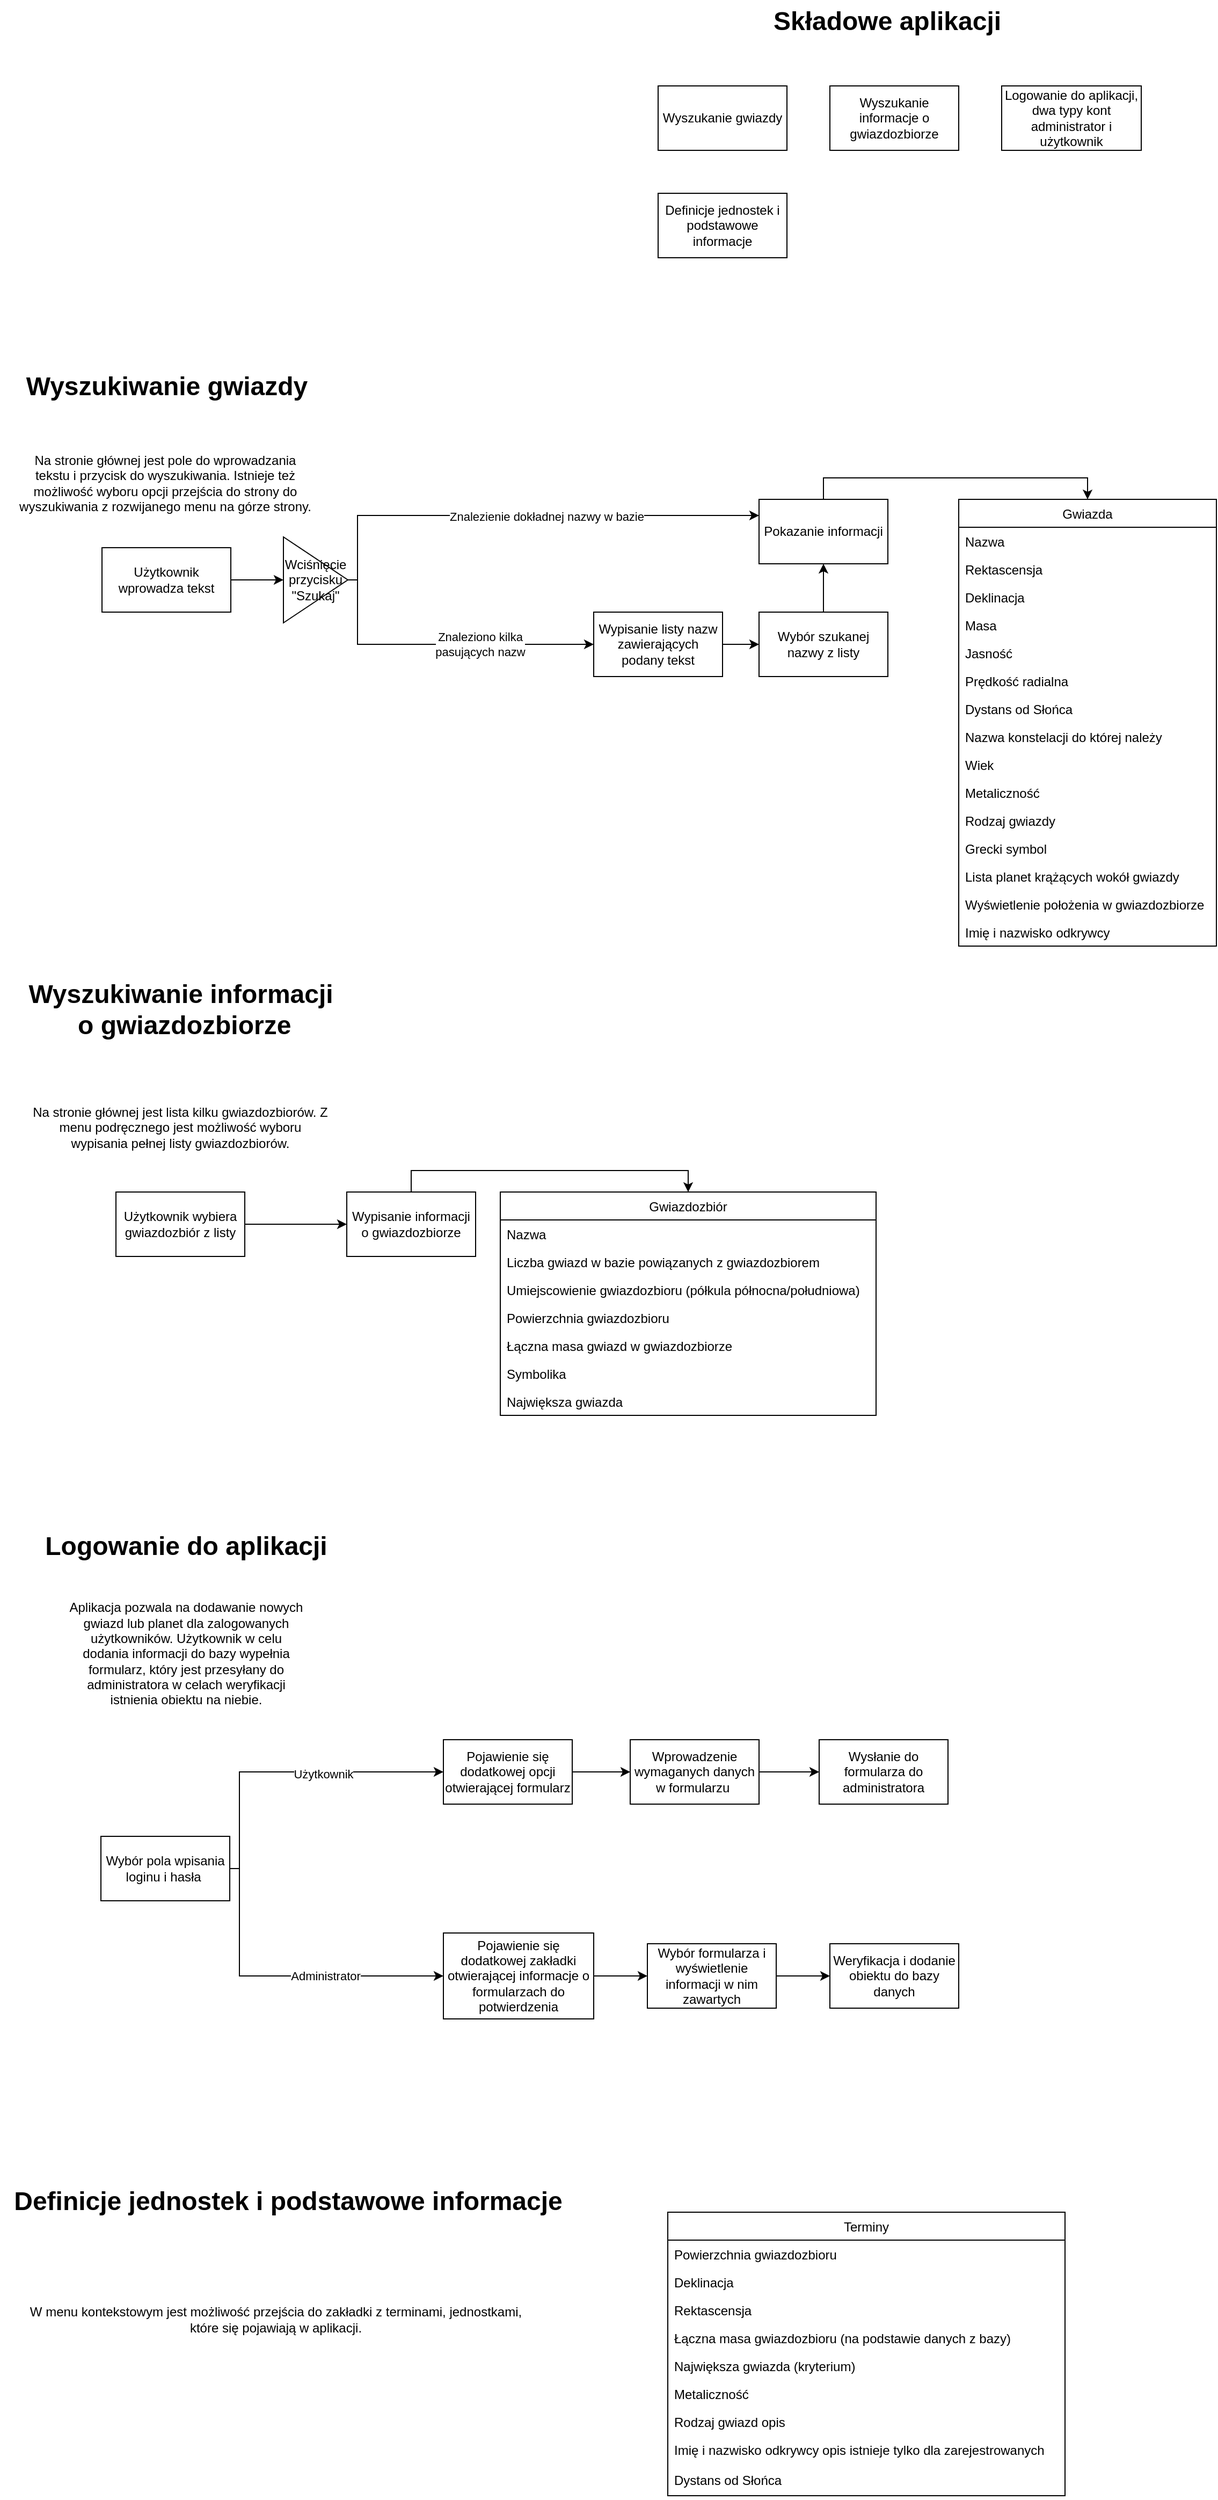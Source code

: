 <mxfile version="14.8.5" type="device"><diagram id="68yVa66aYetXmMBP7rUX" name="Page-1"><mxGraphModel dx="4069" dy="1528" grid="1" gridSize="10" guides="1" tooltips="1" connect="1" arrows="1" fold="1" page="1" pageScale="1" pageWidth="827" pageHeight="1169" math="0" shadow="0"><root><mxCell id="0"/><mxCell id="1" parent="0"/><mxCell id="q8VpuGwvnPrAsGQwZDy2-2" value="Składowe aplikacji" style="text;strokeColor=none;fillColor=none;html=1;fontSize=24;fontStyle=1;verticalAlign=middle;align=center;" vertex="1" parent="1"><mxGeometry x="328" y="60" width="170" height="40" as="geometry"/></mxCell><mxCell id="q8VpuGwvnPrAsGQwZDy2-3" value="" style="rounded=0;whiteSpace=wrap;html=1;" vertex="1" parent="1"><mxGeometry x="200" y="140" width="120" height="60" as="geometry"/></mxCell><mxCell id="q8VpuGwvnPrAsGQwZDy2-4" value="Wyszukanie gwiazdy" style="text;html=1;strokeColor=none;fillColor=none;align=center;verticalAlign=middle;whiteSpace=wrap;rounded=0;" vertex="1" parent="1"><mxGeometry x="200" y="140" width="120" height="60" as="geometry"/></mxCell><mxCell id="q8VpuGwvnPrAsGQwZDy2-5" value="" style="rounded=0;whiteSpace=wrap;html=1;" vertex="1" parent="1"><mxGeometry x="360" y="140" width="120" height="60" as="geometry"/></mxCell><mxCell id="q8VpuGwvnPrAsGQwZDy2-6" value="Wyszukanie informacje o gwiazdozbiorze" style="text;html=1;strokeColor=none;fillColor=none;align=center;verticalAlign=middle;whiteSpace=wrap;rounded=0;" vertex="1" parent="1"><mxGeometry x="360" y="140" width="120" height="60" as="geometry"/></mxCell><mxCell id="q8VpuGwvnPrAsGQwZDy2-7" value="&lt;span&gt;Logowanie do aplikacji,&lt;/span&gt;&lt;br&gt;&lt;span&gt;dwa typy kont administrator i użytkownik&lt;/span&gt;" style="rounded=0;whiteSpace=wrap;html=1;" vertex="1" parent="1"><mxGeometry x="520" y="140" width="130" height="60" as="geometry"/></mxCell><mxCell id="q8VpuGwvnPrAsGQwZDy2-12" value="" style="rounded=0;whiteSpace=wrap;html=1;" vertex="1" parent="1"><mxGeometry x="-318" y="570" width="120" height="60" as="geometry"/></mxCell><mxCell id="q8VpuGwvnPrAsGQwZDy2-20" value="" style="edgeStyle=orthogonalEdgeStyle;rounded=0;orthogonalLoop=1;jettySize=auto;html=1;" edge="1" parent="1" source="q8VpuGwvnPrAsGQwZDy2-13" target="q8VpuGwvnPrAsGQwZDy2-19"><mxGeometry relative="1" as="geometry"/></mxCell><mxCell id="q8VpuGwvnPrAsGQwZDy2-13" value="Użytkownik wprowadza tekst" style="text;html=1;strokeColor=none;fillColor=none;align=center;verticalAlign=middle;whiteSpace=wrap;rounded=0;" vertex="1" parent="1"><mxGeometry x="-318" y="570" width="120" height="60" as="geometry"/></mxCell><mxCell id="q8VpuGwvnPrAsGQwZDy2-14" value="Wyszukiwanie gwiazdy" style="text;strokeColor=none;fillColor=none;html=1;fontSize=24;fontStyle=1;verticalAlign=middle;align=center;" vertex="1" parent="1"><mxGeometry x="-413" y="400" width="310" height="40" as="geometry"/></mxCell><mxCell id="q8VpuGwvnPrAsGQwZDy2-15" value="Na stronie głównej jest pole do wprowadzania tekstu i przycisk do wyszukiwania. Istnieje też możliwość wyboru opcji przejścia do strony do wyszukiwania z rozwijanego menu na górze strony." style="text;html=1;strokeColor=none;fillColor=none;align=center;verticalAlign=middle;whiteSpace=wrap;rounded=0;" vertex="1" parent="1"><mxGeometry x="-399" y="450" width="280" height="120" as="geometry"/></mxCell><mxCell id="q8VpuGwvnPrAsGQwZDy2-22" style="edgeStyle=orthogonalEdgeStyle;rounded=0;orthogonalLoop=1;jettySize=auto;html=1;" edge="1" parent="1" source="q8VpuGwvnPrAsGQwZDy2-19" target="q8VpuGwvnPrAsGQwZDy2-21"><mxGeometry relative="1" as="geometry"><Array as="points"><mxPoint x="-80" y="600"/><mxPoint x="-80" y="540"/></Array></mxGeometry></mxCell><mxCell id="q8VpuGwvnPrAsGQwZDy2-23" value="Znalezienie dokładnej nazwy w bazie" style="edgeLabel;html=1;align=center;verticalAlign=middle;resizable=0;points=[];" vertex="1" connectable="0" parent="q8VpuGwvnPrAsGQwZDy2-22"><mxGeometry x="0.103" y="-1" relative="1" as="geometry"><mxPoint as="offset"/></mxGeometry></mxCell><mxCell id="q8VpuGwvnPrAsGQwZDy2-25" style="edgeStyle=orthogonalEdgeStyle;rounded=0;orthogonalLoop=1;jettySize=auto;html=1;" edge="1" parent="1" source="q8VpuGwvnPrAsGQwZDy2-19" target="q8VpuGwvnPrAsGQwZDy2-24"><mxGeometry relative="1" as="geometry"><Array as="points"><mxPoint x="-80" y="600"/><mxPoint x="-80" y="660"/></Array></mxGeometry></mxCell><mxCell id="q8VpuGwvnPrAsGQwZDy2-27" value="Znaleziono kilka &lt;br&gt;pasujących nazw" style="edgeLabel;html=1;align=center;verticalAlign=middle;resizable=0;points=[];" vertex="1" connectable="0" parent="q8VpuGwvnPrAsGQwZDy2-25"><mxGeometry x="0.082" y="-2" relative="1" as="geometry"><mxPoint x="26" y="-2" as="offset"/></mxGeometry></mxCell><mxCell id="q8VpuGwvnPrAsGQwZDy2-19" value="Wciśnięcie przycisku &quot;Szukaj&quot;" style="triangle;whiteSpace=wrap;html=1;rotation=0;" vertex="1" parent="1"><mxGeometry x="-149" y="560" width="60" height="80" as="geometry"/></mxCell><mxCell id="q8VpuGwvnPrAsGQwZDy2-66" style="edgeStyle=orthogonalEdgeStyle;rounded=0;orthogonalLoop=1;jettySize=auto;html=1;entryX=0.5;entryY=0;entryDx=0;entryDy=0;" edge="1" parent="1" source="q8VpuGwvnPrAsGQwZDy2-21" target="q8VpuGwvnPrAsGQwZDy2-51"><mxGeometry relative="1" as="geometry"><Array as="points"><mxPoint x="354" y="505"/><mxPoint x="600" y="505"/></Array></mxGeometry></mxCell><mxCell id="q8VpuGwvnPrAsGQwZDy2-21" value="Pokazanie informacji" style="rounded=0;whiteSpace=wrap;html=1;" vertex="1" parent="1"><mxGeometry x="294" y="525" width="120" height="60" as="geometry"/></mxCell><mxCell id="q8VpuGwvnPrAsGQwZDy2-29" style="edgeStyle=orthogonalEdgeStyle;rounded=0;orthogonalLoop=1;jettySize=auto;html=1;" edge="1" parent="1" source="q8VpuGwvnPrAsGQwZDy2-24" target="q8VpuGwvnPrAsGQwZDy2-28"><mxGeometry relative="1" as="geometry"/></mxCell><mxCell id="q8VpuGwvnPrAsGQwZDy2-24" value="Wypisanie listy nazw zawierających podany tekst" style="rounded=0;whiteSpace=wrap;html=1;" vertex="1" parent="1"><mxGeometry x="140" y="630" width="120" height="60" as="geometry"/></mxCell><mxCell id="q8VpuGwvnPrAsGQwZDy2-30" style="edgeStyle=orthogonalEdgeStyle;rounded=0;orthogonalLoop=1;jettySize=auto;html=1;" edge="1" parent="1" source="q8VpuGwvnPrAsGQwZDy2-28" target="q8VpuGwvnPrAsGQwZDy2-21"><mxGeometry relative="1" as="geometry"/></mxCell><mxCell id="q8VpuGwvnPrAsGQwZDy2-28" value="Wybór szukanej nazwy z listy" style="rounded=0;whiteSpace=wrap;html=1;" vertex="1" parent="1"><mxGeometry x="294" y="630" width="120" height="60" as="geometry"/></mxCell><mxCell id="q8VpuGwvnPrAsGQwZDy2-31" value="Wyszukiwanie informacji&lt;br&gt;&amp;nbsp;o gwiazdozbiorze" style="text;strokeColor=none;fillColor=none;html=1;fontSize=24;fontStyle=1;verticalAlign=middle;align=center;" vertex="1" parent="1"><mxGeometry x="-400" y="970" width="310" height="60" as="geometry"/></mxCell><mxCell id="q8VpuGwvnPrAsGQwZDy2-32" value="Na stronie głównej jest lista kilku gwiazdozbiorów. Z menu podręcznego jest możliwość wyboru wypisania pełnej listy gwiazdozbiorów." style="text;html=1;strokeColor=none;fillColor=none;align=center;verticalAlign=middle;whiteSpace=wrap;rounded=0;" vertex="1" parent="1"><mxGeometry x="-385" y="1050" width="280" height="120" as="geometry"/></mxCell><mxCell id="q8VpuGwvnPrAsGQwZDy2-35" style="edgeStyle=orthogonalEdgeStyle;rounded=0;orthogonalLoop=1;jettySize=auto;html=1;" edge="1" parent="1" source="q8VpuGwvnPrAsGQwZDy2-33" target="q8VpuGwvnPrAsGQwZDy2-34"><mxGeometry relative="1" as="geometry"/></mxCell><mxCell id="q8VpuGwvnPrAsGQwZDy2-33" value="Użytkownik wybiera gwiazdozbiór z listy" style="rounded=0;whiteSpace=wrap;html=1;" vertex="1" parent="1"><mxGeometry x="-305" y="1170" width="120" height="60" as="geometry"/></mxCell><mxCell id="q8VpuGwvnPrAsGQwZDy2-50" style="edgeStyle=orthogonalEdgeStyle;rounded=0;orthogonalLoop=1;jettySize=auto;html=1;entryX=0.5;entryY=0;entryDx=0;entryDy=0;" edge="1" parent="1" source="q8VpuGwvnPrAsGQwZDy2-34" target="q8VpuGwvnPrAsGQwZDy2-36"><mxGeometry relative="1" as="geometry"><Array as="points"><mxPoint x="-30" y="1150"/><mxPoint x="228" y="1150"/></Array></mxGeometry></mxCell><mxCell id="q8VpuGwvnPrAsGQwZDy2-34" value="Wypisanie informacji o gwiazdozbiorze" style="rounded=0;whiteSpace=wrap;html=1;" vertex="1" parent="1"><mxGeometry x="-90" y="1170" width="120" height="60" as="geometry"/></mxCell><mxCell id="q8VpuGwvnPrAsGQwZDy2-36" value="Gwiazdozbiór" style="swimlane;fontStyle=0;childLayout=stackLayout;horizontal=1;startSize=26;horizontalStack=0;resizeParent=1;resizeParentMax=0;resizeLast=0;collapsible=1;marginBottom=0;" vertex="1" parent="1"><mxGeometry x="53" y="1170" width="350" height="208" as="geometry"><mxRectangle x="40" y="970" width="110" height="26" as="alternateBounds"/></mxGeometry></mxCell><mxCell id="q8VpuGwvnPrAsGQwZDy2-37" value="Nazwa" style="text;strokeColor=none;fillColor=none;align=left;verticalAlign=top;spacingLeft=4;spacingRight=4;overflow=hidden;rotatable=0;points=[[0,0.5],[1,0.5]];portConstraint=eastwest;" vertex="1" parent="q8VpuGwvnPrAsGQwZDy2-36"><mxGeometry y="26" width="350" height="26" as="geometry"/></mxCell><mxCell id="q8VpuGwvnPrAsGQwZDy2-38" value="Liczba gwiazd w bazie powiązanych z gwiazdozbiorem" style="text;strokeColor=none;fillColor=none;align=left;verticalAlign=top;spacingLeft=4;spacingRight=4;overflow=hidden;rotatable=0;points=[[0,0.5],[1,0.5]];portConstraint=eastwest;" vertex="1" parent="q8VpuGwvnPrAsGQwZDy2-36"><mxGeometry y="52" width="350" height="26" as="geometry"/></mxCell><mxCell id="q8VpuGwvnPrAsGQwZDy2-39" value="Umiejscowienie gwiazdozbioru (półkula północna/południowa)" style="text;strokeColor=none;fillColor=none;align=left;verticalAlign=top;spacingLeft=4;spacingRight=4;overflow=hidden;rotatable=0;points=[[0,0.5],[1,0.5]];portConstraint=eastwest;" vertex="1" parent="q8VpuGwvnPrAsGQwZDy2-36"><mxGeometry y="78" width="350" height="26" as="geometry"/></mxCell><mxCell id="q8VpuGwvnPrAsGQwZDy2-45" value="Powierzchnia gwiazdozbioru" style="text;strokeColor=none;fillColor=none;align=left;verticalAlign=top;spacingLeft=4;spacingRight=4;overflow=hidden;rotatable=0;points=[[0,0.5],[1,0.5]];portConstraint=eastwest;" vertex="1" parent="q8VpuGwvnPrAsGQwZDy2-36"><mxGeometry y="104" width="350" height="26" as="geometry"/></mxCell><mxCell id="q8VpuGwvnPrAsGQwZDy2-44" value="Łączna masa gwiazd w gwiazdozbiorze" style="text;strokeColor=none;fillColor=none;align=left;verticalAlign=top;spacingLeft=4;spacingRight=4;overflow=hidden;rotatable=0;points=[[0,0.5],[1,0.5]];portConstraint=eastwest;" vertex="1" parent="q8VpuGwvnPrAsGQwZDy2-36"><mxGeometry y="130" width="350" height="26" as="geometry"/></mxCell><mxCell id="q8VpuGwvnPrAsGQwZDy2-46" value="Symbolika " style="text;strokeColor=none;fillColor=none;align=left;verticalAlign=top;spacingLeft=4;spacingRight=4;overflow=hidden;rotatable=0;points=[[0,0.5],[1,0.5]];portConstraint=eastwest;" vertex="1" parent="q8VpuGwvnPrAsGQwZDy2-36"><mxGeometry y="156" width="350" height="26" as="geometry"/></mxCell><mxCell id="q8VpuGwvnPrAsGQwZDy2-47" value="Największa gwiazda" style="text;strokeColor=none;fillColor=none;align=left;verticalAlign=top;spacingLeft=4;spacingRight=4;overflow=hidden;rotatable=0;points=[[0,0.5],[1,0.5]];portConstraint=eastwest;" vertex="1" parent="q8VpuGwvnPrAsGQwZDy2-36"><mxGeometry y="182" width="350" height="26" as="geometry"/></mxCell><mxCell id="q8VpuGwvnPrAsGQwZDy2-51" value="Gwiazda" style="swimlane;fontStyle=0;childLayout=stackLayout;horizontal=1;startSize=26;horizontalStack=0;resizeParent=1;resizeParentMax=0;resizeLast=0;collapsible=1;marginBottom=0;" vertex="1" parent="1"><mxGeometry x="480" y="525" width="240" height="416" as="geometry"/></mxCell><mxCell id="q8VpuGwvnPrAsGQwZDy2-52" value="Nazwa" style="text;strokeColor=none;fillColor=none;align=left;verticalAlign=top;spacingLeft=4;spacingRight=4;overflow=hidden;rotatable=0;points=[[0,0.5],[1,0.5]];portConstraint=eastwest;" vertex="1" parent="q8VpuGwvnPrAsGQwZDy2-51"><mxGeometry y="26" width="240" height="26" as="geometry"/></mxCell><mxCell id="q8VpuGwvnPrAsGQwZDy2-55" value="Rektascensja" style="text;strokeColor=none;fillColor=none;align=left;verticalAlign=top;spacingLeft=4;spacingRight=4;overflow=hidden;rotatable=0;points=[[0,0.5],[1,0.5]];portConstraint=eastwest;" vertex="1" parent="q8VpuGwvnPrAsGQwZDy2-51"><mxGeometry y="52" width="240" height="26" as="geometry"/></mxCell><mxCell id="q8VpuGwvnPrAsGQwZDy2-56" value="Deklinacja" style="text;strokeColor=none;fillColor=none;align=left;verticalAlign=top;spacingLeft=4;spacingRight=4;overflow=hidden;rotatable=0;points=[[0,0.5],[1,0.5]];portConstraint=eastwest;" vertex="1" parent="q8VpuGwvnPrAsGQwZDy2-51"><mxGeometry y="78" width="240" height="26" as="geometry"/></mxCell><mxCell id="q8VpuGwvnPrAsGQwZDy2-59" value="Masa&#10;" style="text;strokeColor=none;fillColor=none;align=left;verticalAlign=top;spacingLeft=4;spacingRight=4;overflow=hidden;rotatable=0;points=[[0,0.5],[1,0.5]];portConstraint=eastwest;" vertex="1" parent="q8VpuGwvnPrAsGQwZDy2-51"><mxGeometry y="104" width="240" height="26" as="geometry"/></mxCell><mxCell id="q8VpuGwvnPrAsGQwZDy2-61" value="Jasność" style="text;strokeColor=none;fillColor=none;align=left;verticalAlign=top;spacingLeft=4;spacingRight=4;overflow=hidden;rotatable=0;points=[[0,0.5],[1,0.5]];portConstraint=eastwest;" vertex="1" parent="q8VpuGwvnPrAsGQwZDy2-51"><mxGeometry y="130" width="240" height="26" as="geometry"/></mxCell><mxCell id="q8VpuGwvnPrAsGQwZDy2-60" value="Prędkość radialna" style="text;strokeColor=none;fillColor=none;align=left;verticalAlign=top;spacingLeft=4;spacingRight=4;overflow=hidden;rotatable=0;points=[[0,0.5],[1,0.5]];portConstraint=eastwest;" vertex="1" parent="q8VpuGwvnPrAsGQwZDy2-51"><mxGeometry y="156" width="240" height="26" as="geometry"/></mxCell><mxCell id="q8VpuGwvnPrAsGQwZDy2-58" value="Dystans od Słońca" style="text;strokeColor=none;fillColor=none;align=left;verticalAlign=top;spacingLeft=4;spacingRight=4;overflow=hidden;rotatable=0;points=[[0,0.5],[1,0.5]];portConstraint=eastwest;" vertex="1" parent="q8VpuGwvnPrAsGQwZDy2-51"><mxGeometry y="182" width="240" height="26" as="geometry"/></mxCell><mxCell id="q8VpuGwvnPrAsGQwZDy2-57" value="Nazwa konstelacji do której należy" style="text;strokeColor=none;fillColor=none;align=left;verticalAlign=top;spacingLeft=4;spacingRight=4;overflow=hidden;rotatable=0;points=[[0,0.5],[1,0.5]];portConstraint=eastwest;" vertex="1" parent="q8VpuGwvnPrAsGQwZDy2-51"><mxGeometry y="208" width="240" height="26" as="geometry"/></mxCell><mxCell id="q8VpuGwvnPrAsGQwZDy2-53" value="Wiek" style="text;strokeColor=none;fillColor=none;align=left;verticalAlign=top;spacingLeft=4;spacingRight=4;overflow=hidden;rotatable=0;points=[[0,0.5],[1,0.5]];portConstraint=eastwest;" vertex="1" parent="q8VpuGwvnPrAsGQwZDy2-51"><mxGeometry y="234" width="240" height="26" as="geometry"/></mxCell><mxCell id="q8VpuGwvnPrAsGQwZDy2-63" value="Metaliczność" style="text;strokeColor=none;fillColor=none;align=left;verticalAlign=top;spacingLeft=4;spacingRight=4;overflow=hidden;rotatable=0;points=[[0,0.5],[1,0.5]];portConstraint=eastwest;" vertex="1" parent="q8VpuGwvnPrAsGQwZDy2-51"><mxGeometry y="260" width="240" height="26" as="geometry"/></mxCell><mxCell id="q8VpuGwvnPrAsGQwZDy2-62" value="Rodzaj gwiazdy" style="text;strokeColor=none;fillColor=none;align=left;verticalAlign=top;spacingLeft=4;spacingRight=4;overflow=hidden;rotatable=0;points=[[0,0.5],[1,0.5]];portConstraint=eastwest;" vertex="1" parent="q8VpuGwvnPrAsGQwZDy2-51"><mxGeometry y="286" width="240" height="26" as="geometry"/></mxCell><mxCell id="q8VpuGwvnPrAsGQwZDy2-67" value="Grecki symbol" style="text;strokeColor=none;fillColor=none;align=left;verticalAlign=top;spacingLeft=4;spacingRight=4;overflow=hidden;rotatable=0;points=[[0,0.5],[1,0.5]];portConstraint=eastwest;" vertex="1" parent="q8VpuGwvnPrAsGQwZDy2-51"><mxGeometry y="312" width="240" height="26" as="geometry"/></mxCell><mxCell id="q8VpuGwvnPrAsGQwZDy2-54" value="Lista planet krążących wokół gwiazdy" style="text;strokeColor=none;fillColor=none;align=left;verticalAlign=top;spacingLeft=4;spacingRight=4;overflow=hidden;rotatable=0;points=[[0,0.5],[1,0.5]];portConstraint=eastwest;" vertex="1" parent="q8VpuGwvnPrAsGQwZDy2-51"><mxGeometry y="338" width="240" height="26" as="geometry"/></mxCell><mxCell id="q8VpuGwvnPrAsGQwZDy2-68" value="Wyświetlenie położenia w gwiazdozbiorze" style="text;strokeColor=none;fillColor=none;align=left;verticalAlign=top;spacingLeft=4;spacingRight=4;overflow=hidden;rotatable=0;points=[[0,0.5],[1,0.5]];portConstraint=eastwest;" vertex="1" parent="q8VpuGwvnPrAsGQwZDy2-51"><mxGeometry y="364" width="240" height="26" as="geometry"/></mxCell><mxCell id="q8VpuGwvnPrAsGQwZDy2-84" value="Imię i nazwisko odkrywcy" style="text;strokeColor=none;fillColor=none;align=left;verticalAlign=top;spacingLeft=4;spacingRight=4;overflow=hidden;rotatable=0;points=[[0,0.5],[1,0.5]];portConstraint=eastwest;" vertex="1" parent="q8VpuGwvnPrAsGQwZDy2-51"><mxGeometry y="390" width="240" height="26" as="geometry"/></mxCell><mxCell id="q8VpuGwvnPrAsGQwZDy2-65" value="Definicje jednostek i podstawowe informacje" style="rounded=0;whiteSpace=wrap;html=1;" vertex="1" parent="1"><mxGeometry x="200" y="240" width="120" height="60" as="geometry"/></mxCell><mxCell id="q8VpuGwvnPrAsGQwZDy2-69" value="Logowanie do aplikacji" style="text;strokeColor=none;fillColor=none;html=1;fontSize=24;fontStyle=1;verticalAlign=middle;align=center;" vertex="1" parent="1"><mxGeometry x="-390" y="1480" width="300" height="40" as="geometry"/></mxCell><mxCell id="q8VpuGwvnPrAsGQwZDy2-75" style="edgeStyle=orthogonalEdgeStyle;rounded=0;orthogonalLoop=1;jettySize=auto;html=1;entryX=0;entryY=0.5;entryDx=0;entryDy=0;" edge="1" parent="1" source="q8VpuGwvnPrAsGQwZDy2-72" target="q8VpuGwvnPrAsGQwZDy2-74"><mxGeometry relative="1" as="geometry"><Array as="points"><mxPoint x="-190" y="1800"/><mxPoint x="-190" y="1710"/></Array></mxGeometry></mxCell><mxCell id="q8VpuGwvnPrAsGQwZDy2-77" value="Użytkownik" style="edgeLabel;html=1;align=center;verticalAlign=middle;resizable=0;points=[];" vertex="1" connectable="0" parent="q8VpuGwvnPrAsGQwZDy2-75"><mxGeometry x="0.221" y="-2" relative="1" as="geometry"><mxPoint as="offset"/></mxGeometry></mxCell><mxCell id="q8VpuGwvnPrAsGQwZDy2-86" style="edgeStyle=orthogonalEdgeStyle;rounded=0;orthogonalLoop=1;jettySize=auto;html=1;entryX=0;entryY=0.5;entryDx=0;entryDy=0;" edge="1" parent="1" source="q8VpuGwvnPrAsGQwZDy2-72" target="q8VpuGwvnPrAsGQwZDy2-85"><mxGeometry relative="1" as="geometry"><Array as="points"><mxPoint x="-190" y="1800"/><mxPoint x="-190" y="1900"/></Array></mxGeometry></mxCell><mxCell id="q8VpuGwvnPrAsGQwZDy2-87" value="Administrator" style="edgeLabel;html=1;align=center;verticalAlign=middle;resizable=0;points=[];" vertex="1" connectable="0" parent="q8VpuGwvnPrAsGQwZDy2-86"><mxGeometry x="0.122" y="-1" relative="1" as="geometry"><mxPoint x="21" y="-1" as="offset"/></mxGeometry></mxCell><mxCell id="q8VpuGwvnPrAsGQwZDy2-72" value="Wybór pola wpisania loginu i hasła&amp;nbsp;" style="rounded=0;whiteSpace=wrap;html=1;" vertex="1" parent="1"><mxGeometry x="-319" y="1770" width="120" height="60" as="geometry"/></mxCell><mxCell id="q8VpuGwvnPrAsGQwZDy2-73" value="Aplikacja pozwala na dodawanie nowych gwiazd lub planet dla zalogowanych użytkowników. Użytkownik w celu dodania informacji do bazy wypełnia formularz, który jest przesyłany do administratora w celach weryfikacji istnienia obiektu na niebie." style="text;html=1;strokeColor=none;fillColor=none;align=center;verticalAlign=middle;whiteSpace=wrap;rounded=0;" vertex="1" parent="1"><mxGeometry x="-352.25" y="1540" width="224.5" height="120" as="geometry"/></mxCell><mxCell id="q8VpuGwvnPrAsGQwZDy2-79" style="edgeStyle=orthogonalEdgeStyle;rounded=0;orthogonalLoop=1;jettySize=auto;html=1;" edge="1" parent="1" source="q8VpuGwvnPrAsGQwZDy2-74" target="q8VpuGwvnPrAsGQwZDy2-78"><mxGeometry relative="1" as="geometry"/></mxCell><mxCell id="q8VpuGwvnPrAsGQwZDy2-74" value="Pojawienie się dodatkowej opcji otwierającej formularz" style="rounded=0;whiteSpace=wrap;html=1;" vertex="1" parent="1"><mxGeometry y="1680" width="120" height="60" as="geometry"/></mxCell><mxCell id="q8VpuGwvnPrAsGQwZDy2-81" style="edgeStyle=orthogonalEdgeStyle;rounded=0;orthogonalLoop=1;jettySize=auto;html=1;" edge="1" parent="1" source="q8VpuGwvnPrAsGQwZDy2-78" target="q8VpuGwvnPrAsGQwZDy2-80"><mxGeometry relative="1" as="geometry"/></mxCell><mxCell id="q8VpuGwvnPrAsGQwZDy2-78" value="Wprowadzenie wymaganych danych w formularzu&amp;nbsp;" style="rounded=0;whiteSpace=wrap;html=1;" vertex="1" parent="1"><mxGeometry x="174" y="1680" width="120" height="60" as="geometry"/></mxCell><mxCell id="q8VpuGwvnPrAsGQwZDy2-80" value="Wysłanie do formularza do administratora" style="rounded=0;whiteSpace=wrap;html=1;" vertex="1" parent="1"><mxGeometry x="350" y="1680" width="120" height="60" as="geometry"/></mxCell><mxCell id="q8VpuGwvnPrAsGQwZDy2-82" value="Weryfikacja i dodanie obiektu do bazy danych" style="rounded=0;whiteSpace=wrap;html=1;" vertex="1" parent="1"><mxGeometry x="360" y="1870" width="120" height="60" as="geometry"/></mxCell><mxCell id="q8VpuGwvnPrAsGQwZDy2-89" style="edgeStyle=orthogonalEdgeStyle;rounded=0;orthogonalLoop=1;jettySize=auto;html=1;" edge="1" parent="1" source="q8VpuGwvnPrAsGQwZDy2-85" target="q8VpuGwvnPrAsGQwZDy2-88"><mxGeometry relative="1" as="geometry"/></mxCell><mxCell id="q8VpuGwvnPrAsGQwZDy2-85" value="Pojawienie się dodatkowej zakładki otwierającej informacje o formularzach do potwierdzenia" style="rounded=0;whiteSpace=wrap;html=1;" vertex="1" parent="1"><mxGeometry y="1860" width="140" height="80" as="geometry"/></mxCell><mxCell id="q8VpuGwvnPrAsGQwZDy2-90" style="edgeStyle=orthogonalEdgeStyle;rounded=0;orthogonalLoop=1;jettySize=auto;html=1;entryX=0;entryY=0.5;entryDx=0;entryDy=0;" edge="1" parent="1" source="q8VpuGwvnPrAsGQwZDy2-88" target="q8VpuGwvnPrAsGQwZDy2-82"><mxGeometry relative="1" as="geometry"/></mxCell><mxCell id="q8VpuGwvnPrAsGQwZDy2-88" value="Wybór formularza i wyświetlenie informacji w nim zawartych" style="rounded=0;whiteSpace=wrap;html=1;" vertex="1" parent="1"><mxGeometry x="190" y="1870" width="120" height="60" as="geometry"/></mxCell><mxCell id="q8VpuGwvnPrAsGQwZDy2-94" value="Definicje jednostek i podstawowe informacje" style="text;strokeColor=none;fillColor=none;html=1;fontSize=24;fontStyle=1;verticalAlign=middle;align=center;" vertex="1" parent="1"><mxGeometry x="-413" y="2090" width="535" height="40" as="geometry"/></mxCell><mxCell id="q8VpuGwvnPrAsGQwZDy2-95" value="W menu kontekstowym jest możliwość przejścia do zakładki z terminami, jednostkami, które się pojawiają w aplikacji." style="text;html=1;strokeColor=none;fillColor=none;align=center;verticalAlign=middle;whiteSpace=wrap;rounded=0;" vertex="1" parent="1"><mxGeometry x="-391" y="2170" width="470" height="100" as="geometry"/></mxCell><mxCell id="q8VpuGwvnPrAsGQwZDy2-96" value="Terminy" style="swimlane;fontStyle=0;childLayout=stackLayout;horizontal=1;startSize=26;horizontalStack=0;resizeParent=1;resizeParentMax=0;resizeLast=0;collapsible=1;marginBottom=0;" vertex="1" parent="1"><mxGeometry x="209" y="2120" width="370" height="264" as="geometry"/></mxCell><mxCell id="q8VpuGwvnPrAsGQwZDy2-97" value="Powierzchnia gwiazdozbioru" style="text;strokeColor=none;fillColor=none;align=left;verticalAlign=top;spacingLeft=4;spacingRight=4;overflow=hidden;rotatable=0;points=[[0,0.5],[1,0.5]];portConstraint=eastwest;" vertex="1" parent="q8VpuGwvnPrAsGQwZDy2-96"><mxGeometry y="26" width="370" height="26" as="geometry"/></mxCell><mxCell id="q8VpuGwvnPrAsGQwZDy2-98" value="Deklinacja" style="text;strokeColor=none;fillColor=none;align=left;verticalAlign=top;spacingLeft=4;spacingRight=4;overflow=hidden;rotatable=0;points=[[0,0.5],[1,0.5]];portConstraint=eastwest;" vertex="1" parent="q8VpuGwvnPrAsGQwZDy2-96"><mxGeometry y="52" width="370" height="26" as="geometry"/></mxCell><mxCell id="q8VpuGwvnPrAsGQwZDy2-105" value="Rektascensja" style="text;strokeColor=none;fillColor=none;align=left;verticalAlign=top;spacingLeft=4;spacingRight=4;overflow=hidden;rotatable=0;points=[[0,0.5],[1,0.5]];portConstraint=eastwest;" vertex="1" parent="q8VpuGwvnPrAsGQwZDy2-96"><mxGeometry y="78" width="370" height="26" as="geometry"/></mxCell><mxCell id="q8VpuGwvnPrAsGQwZDy2-99" value="Łączna masa gwiazdozbioru (na podstawie danych z bazy)" style="text;strokeColor=none;fillColor=none;align=left;verticalAlign=top;spacingLeft=4;spacingRight=4;overflow=hidden;rotatable=0;points=[[0,0.5],[1,0.5]];portConstraint=eastwest;" vertex="1" parent="q8VpuGwvnPrAsGQwZDy2-96"><mxGeometry y="104" width="370" height="26" as="geometry"/></mxCell><mxCell id="q8VpuGwvnPrAsGQwZDy2-104" value="Największa gwiazda (kryterium)" style="text;strokeColor=none;fillColor=none;align=left;verticalAlign=top;spacingLeft=4;spacingRight=4;overflow=hidden;rotatable=0;points=[[0,0.5],[1,0.5]];portConstraint=eastwest;" vertex="1" parent="q8VpuGwvnPrAsGQwZDy2-96"><mxGeometry y="130" width="370" height="26" as="geometry"/></mxCell><mxCell id="q8VpuGwvnPrAsGQwZDy2-106" value="Metaliczność" style="text;strokeColor=none;fillColor=none;align=left;verticalAlign=top;spacingLeft=4;spacingRight=4;overflow=hidden;rotatable=0;points=[[0,0.5],[1,0.5]];portConstraint=eastwest;" vertex="1" parent="q8VpuGwvnPrAsGQwZDy2-96"><mxGeometry y="156" width="370" height="26" as="geometry"/></mxCell><mxCell id="q8VpuGwvnPrAsGQwZDy2-107" value="Rodzaj gwiazd opis" style="text;strokeColor=none;fillColor=none;align=left;verticalAlign=top;spacingLeft=4;spacingRight=4;overflow=hidden;rotatable=0;points=[[0,0.5],[1,0.5]];portConstraint=eastwest;" vertex="1" parent="q8VpuGwvnPrAsGQwZDy2-96"><mxGeometry y="182" width="370" height="26" as="geometry"/></mxCell><mxCell id="q8VpuGwvnPrAsGQwZDy2-109" value="Imię i nazwisko odkrywcy opis istnieje tylko dla zarejestrowanych" style="text;strokeColor=none;fillColor=none;align=left;verticalAlign=top;spacingLeft=4;spacingRight=4;overflow=hidden;rotatable=0;points=[[0,0.5],[1,0.5]];portConstraint=eastwest;" vertex="1" parent="q8VpuGwvnPrAsGQwZDy2-96"><mxGeometry y="208" width="370" height="28" as="geometry"/></mxCell><mxCell id="q8VpuGwvnPrAsGQwZDy2-108" value="Dystans od Słońca" style="text;strokeColor=none;fillColor=none;align=left;verticalAlign=top;spacingLeft=4;spacingRight=4;overflow=hidden;rotatable=0;points=[[0,0.5],[1,0.5]];portConstraint=eastwest;" vertex="1" parent="q8VpuGwvnPrAsGQwZDy2-96"><mxGeometry y="236" width="370" height="28" as="geometry"/></mxCell></root></mxGraphModel></diagram></mxfile>